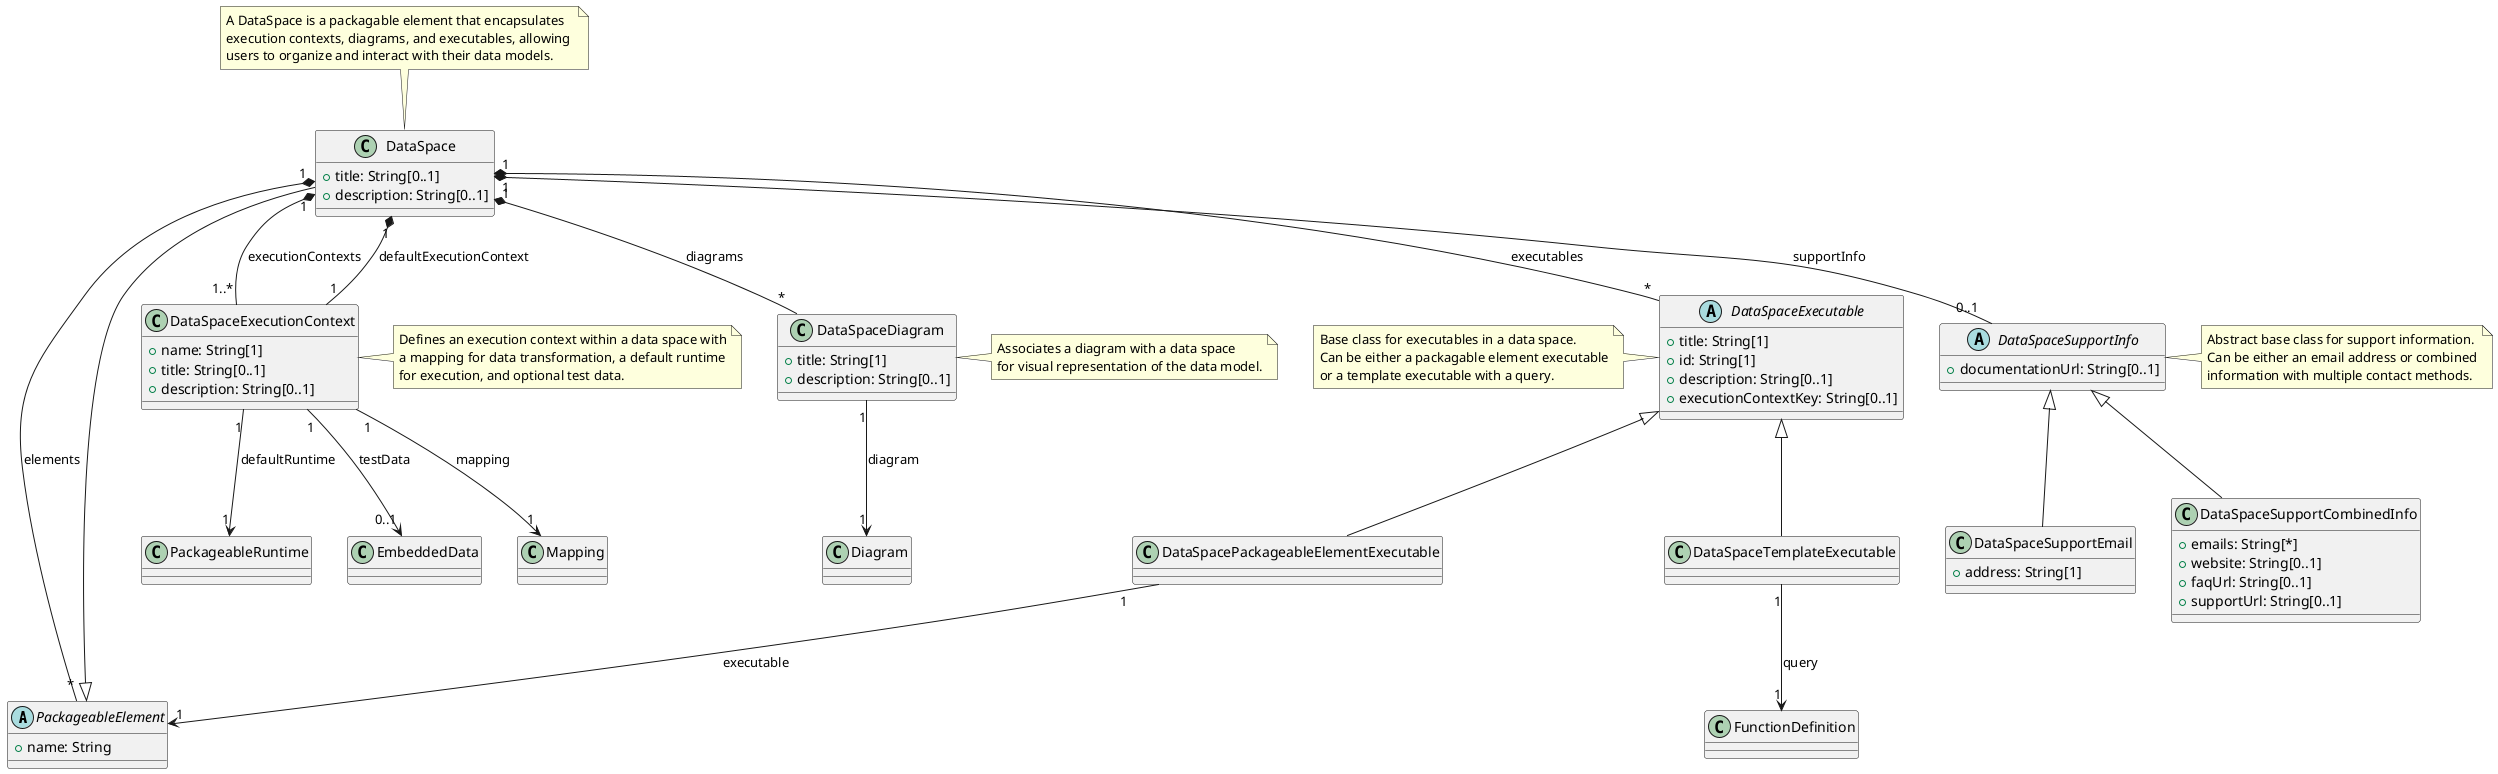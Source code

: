 @startuml DataSpace Metamodel with Notes

' Class definitions
abstract class PackageableElement {
  +name: String
}

class DataSpace {
  +title: String[0..1]
  +description: String[0..1]
}

class DataSpaceExecutionContext {
  +name: String[1]
  +title: String[0..1]
  +description: String[0..1]
}

class DataSpaceDiagram {
  +title: String[1]
  +description: String[0..1]
}

abstract class DataSpaceExecutable {
  +title: String[1]
  +id: String[1]
  +description: String[0..1]
  +executionContextKey: String[0..1]
}

class DataSpacePackageableElementExecutable {
}

class DataSpaceTemplateExecutable {
}

abstract class DataSpaceSupportInfo {
  +documentationUrl: String[0..1]
}

class DataSpaceSupportEmail {
  +address: String[1]
}

class DataSpaceSupportCombinedInfo {
  +emails: String[*]
  +website: String[0..1]
  +faqUrl: String[0..1]
  +supportUrl: String[0..1]
}

class Mapping
class PackageableRuntime
class Diagram
class FunctionDefinition
class EmbeddedData

' Inheritance relationships
PackageableElement <|-- DataSpace
DataSpaceExecutable <|-- DataSpacePackageableElementExecutable
DataSpaceExecutable <|-- DataSpaceTemplateExecutable
DataSpaceSupportInfo <|-- DataSpaceSupportEmail
DataSpaceSupportInfo <|-- DataSpaceSupportCombinedInfo

' Associations
DataSpace "1" *-- "1..*" DataSpaceExecutionContext : executionContexts
DataSpace "1" *-- "1" DataSpaceExecutionContext : defaultExecutionContext
DataSpace "1" *-- "*" DataSpaceDiagram : diagrams
DataSpace "1" *-- "*" PackageableElement : elements
DataSpace "1" *-- "*" DataSpaceExecutable : executables
DataSpace "1" *-- "0..1" DataSpaceSupportInfo : supportInfo

DataSpaceExecutionContext "1" --> "1" Mapping : mapping
DataSpaceExecutionContext "1" --> "1" PackageableRuntime : defaultRuntime
DataSpaceExecutionContext "1" --> "0..1" EmbeddedData : testData

DataSpaceDiagram "1" --> "1" Diagram : diagram

DataSpacePackageableElementExecutable "1" --> "1" PackageableElement : executable
DataSpaceTemplateExecutable "1" --> "1" FunctionDefinition : query

' Notes
note top of DataSpace
  A DataSpace is a packagable element that encapsulates 
  execution contexts, diagrams, and executables, allowing 
  users to organize and interact with their data models.
end note

note right of DataSpaceExecutionContext
  Defines an execution context within a data space with
  a mapping for data transformation, a default runtime
  for execution, and optional test data.
end note

note right of DataSpaceDiagram
  Associates a diagram with a data space
  for visual representation of the data model.
end note

note left of DataSpaceExecutable
  Base class for executables in a data space.
  Can be either a packagable element executable
  or a template executable with a query.
end note

note right of DataSpaceSupportInfo
  Abstract base class for support information.
  Can be either an email address or combined
  information with multiple contact methods.
end note

' Layout hints
together {
  class DataSpacePackageableElementExecutable
  class DataSpaceTemplateExecutable
}

together {
  class DataSpaceSupportEmail
  class DataSpaceSupportCombinedInfo
}

@enduml
